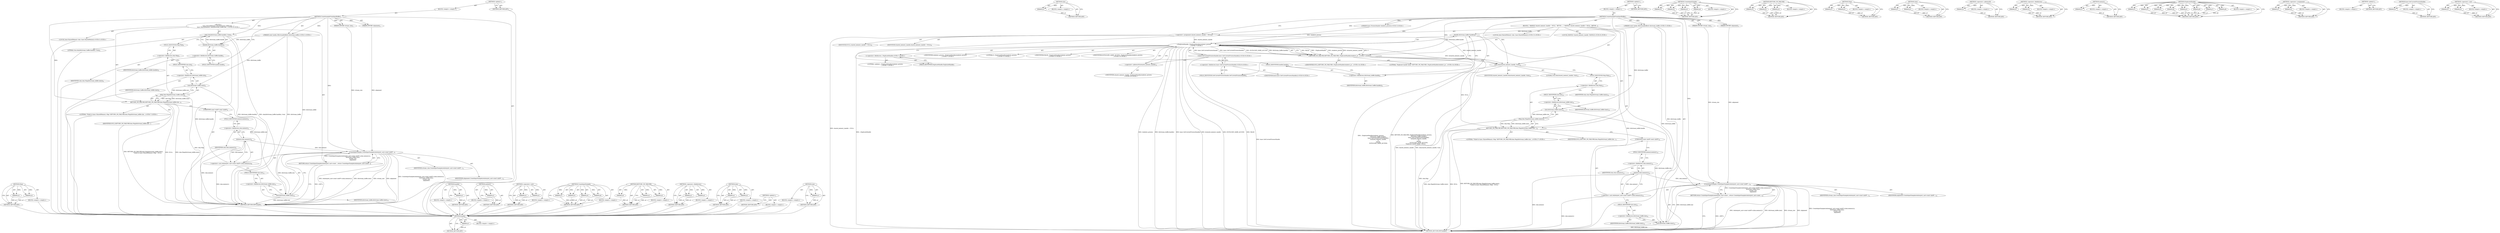 digraph "size" {
vulnerable_132 [label=<(METHOD,handle)>];
vulnerable_133 [label=<(PARAM,p1)>];
vulnerable_134 [label=<(BLOCK,&lt;empty&gt;,&lt;empty&gt;)>];
vulnerable_135 [label=<(METHOD_RETURN,ANY)>];
vulnerable_154 [label=<(METHOD,size)>];
vulnerable_155 [label=<(PARAM,p1)>];
vulnerable_156 [label=<(BLOCK,&lt;empty&gt;,&lt;empty&gt;)>];
vulnerable_157 [label=<(METHOD_RETURN,ANY)>];
vulnerable_6 [label=<(METHOD,&lt;global&gt;)<SUB>1</SUB>>];
vulnerable_7 [label=<(BLOCK,&lt;empty&gt;,&lt;empty&gt;)<SUB>1</SUB>>];
vulnerable_8 [label=<(METHOD,CreateSampleFromInputBuffer)<SUB>1</SUB>>];
vulnerable_9 [label="<(PARAM,const media::BitstreamBuffer&amp; bitstream_buffer)<SUB>2</SUB>>"];
vulnerable_10 [label="<(PARAM,base::ProcessHandle renderer_process)<SUB>3</SUB>>"];
vulnerable_11 [label=<(PARAM,DWORD stream_size)<SUB>4</SUB>>];
vulnerable_12 [label=<(PARAM,DWORD alignment)<SUB>5</SUB>>];
vulnerable_13 [label=<(BLOCK,{
  HANDLE shared_memory_handle = NULL;
  RETUR...,{
  HANDLE shared_memory_handle = NULL;
  RETUR...)<SUB>5</SUB>>];
vulnerable_14 [label="<(LOCAL,HANDLE shared_memory_handle: HANDLE)<SUB>6</SUB>>"];
vulnerable_15 [label=<(&lt;operator&gt;.assignment,shared_memory_handle = NULL)<SUB>6</SUB>>];
vulnerable_16 [label=<(IDENTIFIER,shared_memory_handle,shared_memory_handle = NULL)<SUB>6</SUB>>];
vulnerable_17 [label=<(IDENTIFIER,NULL,shared_memory_handle = NULL)<SUB>6</SUB>>];
vulnerable_18 [label="<(RETURN_ON_FAILURE,RETURN_ON_FAILURE(::DuplicateHandle(renderer_pr...)<SUB>7</SUB>>"];
vulnerable_19 [label="<(DuplicateHandle,::DuplicateHandle(renderer_process,
           ...)<SUB>7</SUB>>"];
vulnerable_20 [label="<(&lt;operator&gt;.fieldAccess,::DuplicateHandle)<SUB>7</SUB>>"];
vulnerable_21 [label="<(LITERAL,&lt;global&gt;,::DuplicateHandle(renderer_process,
           ...)<SUB>7</SUB>>"];
vulnerable_22 [label=<(FIELD_IDENTIFIER,DuplicateHandle,DuplicateHandle)<SUB>7</SUB>>];
vulnerable_23 [label="<(IDENTIFIER,renderer_process,::DuplicateHandle(renderer_process,
           ...)<SUB>7</SUB>>"];
vulnerable_24 [label=<(handle,bitstream_buffer.handle())<SUB>8</SUB>>];
vulnerable_25 [label=<(&lt;operator&gt;.fieldAccess,bitstream_buffer.handle)<SUB>8</SUB>>];
vulnerable_26 [label=<(IDENTIFIER,bitstream_buffer,bitstream_buffer.handle())<SUB>8</SUB>>];
vulnerable_27 [label=<(FIELD_IDENTIFIER,handle,handle)<SUB>8</SUB>>];
vulnerable_28 [label="<(base.GetCurrentProcessHandle,base::GetCurrentProcessHandle())<SUB>9</SUB>>"];
vulnerable_29 [label="<(&lt;operator&gt;.fieldAccess,base::GetCurrentProcessHandle)<SUB>9</SUB>>"];
vulnerable_30 [label="<(IDENTIFIER,base,base::GetCurrentProcessHandle())<SUB>9</SUB>>"];
vulnerable_31 [label=<(FIELD_IDENTIFIER,GetCurrentProcessHandle,GetCurrentProcessHandle)<SUB>9</SUB>>];
vulnerable_32 [label=<(&lt;operator&gt;.addressOf,&amp;shared_memory_handle)<SUB>10</SUB>>];
vulnerable_33 [label="<(IDENTIFIER,shared_memory_handle,::DuplicateHandle(renderer_process,
           ...)<SUB>10</SUB>>"];
vulnerable_34 [label="<(LITERAL,0,::DuplicateHandle(renderer_process,
           ...)<SUB>11</SUB>>"];
vulnerable_35 [label="<(IDENTIFIER,FALSE,::DuplicateHandle(renderer_process,
           ...)<SUB>12</SUB>>"];
vulnerable_36 [label="<(IDENTIFIER,DUPLICATE_SAME_ACCESS,::DuplicateHandle(renderer_process,
           ...)<SUB>13</SUB>>"];
vulnerable_37 [label="<(LITERAL,&quot;Duplicate handle failed&quot;,RETURN_ON_FAILURE(::DuplicateHandle(renderer_pr...)<SUB>14</SUB>>"];
vulnerable_38 [label="<(IDENTIFIER,NULL,RETURN_ON_FAILURE(::DuplicateHandle(renderer_pr...)<SUB>14</SUB>>"];
vulnerable_39 [label="<(LOCAL,base.SharedMemory shm: base.SharedMemory)<SUB>15</SUB>>"];
vulnerable_40 [label=<(shm,shm(shared_memory_handle, true))<SUB>15</SUB>>];
vulnerable_41 [label=<(IDENTIFIER,shared_memory_handle,shm(shared_memory_handle, true))<SUB>15</SUB>>];
vulnerable_42 [label=<(LITERAL,true,shm(shared_memory_handle, true))<SUB>15</SUB>>];
vulnerable_43 [label=<(RETURN_ON_FAILURE,RETURN_ON_FAILURE(shm.Map(bitstream_buffer.size...)<SUB>16</SUB>>];
vulnerable_44 [label=<(Map,shm.Map(bitstream_buffer.size()))<SUB>16</SUB>>];
vulnerable_45 [label=<(&lt;operator&gt;.fieldAccess,shm.Map)<SUB>16</SUB>>];
vulnerable_46 [label=<(IDENTIFIER,shm,shm.Map(bitstream_buffer.size()))<SUB>16</SUB>>];
vulnerable_47 [label=<(FIELD_IDENTIFIER,Map,Map)<SUB>16</SUB>>];
vulnerable_48 [label=<(size,bitstream_buffer.size())<SUB>16</SUB>>];
vulnerable_49 [label=<(&lt;operator&gt;.fieldAccess,bitstream_buffer.size)<SUB>16</SUB>>];
vulnerable_50 [label=<(IDENTIFIER,bitstream_buffer,bitstream_buffer.size())<SUB>16</SUB>>];
vulnerable_51 [label=<(FIELD_IDENTIFIER,size,size)<SUB>16</SUB>>];
vulnerable_52 [label="<(LITERAL,&quot;Failed in base::SharedMemory::Map&quot;,RETURN_ON_FAILURE(shm.Map(bitstream_buffer.size...)<SUB>17</SUB>>"];
vulnerable_53 [label=<(IDENTIFIER,NULL,RETURN_ON_FAILURE(shm.Map(bitstream_buffer.size...)<SUB>17</SUB>>];
vulnerable_54 [label=<(RETURN,return CreateInputSample(reinterpret_cast&lt;const...,return CreateInputSample(reinterpret_cast&lt;const...)<SUB>19</SUB>>];
vulnerable_55 [label=<(CreateInputSample,CreateInputSample(reinterpret_cast&lt;const uint8*...)<SUB>19</SUB>>];
vulnerable_56 [label=<(&lt;operator&gt;.cast,reinterpret_cast&lt;const uint8*&gt;(shm.memory()))<SUB>19</SUB>>];
vulnerable_57 [label=<(UNKNOWN,const uint8*,const uint8*)<SUB>19</SUB>>];
vulnerable_58 [label=<(memory,shm.memory())<SUB>19</SUB>>];
vulnerable_59 [label=<(&lt;operator&gt;.fieldAccess,shm.memory)<SUB>19</SUB>>];
vulnerable_60 [label=<(IDENTIFIER,shm,shm.memory())<SUB>19</SUB>>];
vulnerable_61 [label=<(FIELD_IDENTIFIER,memory,memory)<SUB>19</SUB>>];
vulnerable_62 [label=<(size,bitstream_buffer.size())<SUB>20</SUB>>];
vulnerable_63 [label=<(&lt;operator&gt;.fieldAccess,bitstream_buffer.size)<SUB>20</SUB>>];
vulnerable_64 [label=<(IDENTIFIER,bitstream_buffer,bitstream_buffer.size())<SUB>20</SUB>>];
vulnerable_65 [label=<(FIELD_IDENTIFIER,size,size)<SUB>20</SUB>>];
vulnerable_66 [label=<(IDENTIFIER,stream_size,CreateInputSample(reinterpret_cast&lt;const uint8*...)<SUB>21</SUB>>];
vulnerable_67 [label=<(IDENTIFIER,alignment,CreateInputSample(reinterpret_cast&lt;const uint8*...)<SUB>22</SUB>>];
vulnerable_68 [label=<(METHOD_RETURN,IMFSample)<SUB>1</SUB>>];
vulnerable_70 [label=<(METHOD_RETURN,ANY)<SUB>1</SUB>>];
vulnerable_158 [label=<(METHOD,CreateInputSample)>];
vulnerable_159 [label=<(PARAM,p1)>];
vulnerable_160 [label=<(PARAM,p2)>];
vulnerable_161 [label=<(PARAM,p3)>];
vulnerable_162 [label=<(PARAM,p4)>];
vulnerable_163 [label=<(BLOCK,&lt;empty&gt;,&lt;empty&gt;)>];
vulnerable_164 [label=<(METHOD_RETURN,ANY)>];
vulnerable_110 [label=<(METHOD,RETURN_ON_FAILURE)>];
vulnerable_111 [label=<(PARAM,p1)>];
vulnerable_112 [label=<(PARAM,p2)>];
vulnerable_113 [label=<(PARAM,p3)>];
vulnerable_114 [label=<(BLOCK,&lt;empty&gt;,&lt;empty&gt;)>];
vulnerable_115 [label=<(METHOD_RETURN,ANY)>];
vulnerable_149 [label=<(METHOD,Map)>];
vulnerable_150 [label=<(PARAM,p1)>];
vulnerable_151 [label=<(PARAM,p2)>];
vulnerable_152 [label=<(BLOCK,&lt;empty&gt;,&lt;empty&gt;)>];
vulnerable_153 [label=<(METHOD_RETURN,ANY)>];
vulnerable_144 [label=<(METHOD,shm)>];
vulnerable_145 [label=<(PARAM,p1)>];
vulnerable_146 [label=<(PARAM,p2)>];
vulnerable_147 [label=<(BLOCK,&lt;empty&gt;,&lt;empty&gt;)>];
vulnerable_148 [label=<(METHOD_RETURN,ANY)>];
vulnerable_140 [label=<(METHOD,&lt;operator&gt;.addressOf)>];
vulnerable_141 [label=<(PARAM,p1)>];
vulnerable_142 [label=<(BLOCK,&lt;empty&gt;,&lt;empty&gt;)>];
vulnerable_143 [label=<(METHOD_RETURN,ANY)>];
vulnerable_127 [label=<(METHOD,&lt;operator&gt;.fieldAccess)>];
vulnerable_128 [label=<(PARAM,p1)>];
vulnerable_129 [label=<(PARAM,p2)>];
vulnerable_130 [label=<(BLOCK,&lt;empty&gt;,&lt;empty&gt;)>];
vulnerable_131 [label=<(METHOD_RETURN,ANY)>];
vulnerable_170 [label=<(METHOD,memory)>];
vulnerable_171 [label=<(PARAM,p1)>];
vulnerable_172 [label=<(BLOCK,&lt;empty&gt;,&lt;empty&gt;)>];
vulnerable_173 [label=<(METHOD_RETURN,ANY)>];
vulnerable_116 [label=<(METHOD,DuplicateHandle)>];
vulnerable_117 [label=<(PARAM,p1)>];
vulnerable_118 [label=<(PARAM,p2)>];
vulnerable_119 [label=<(PARAM,p3)>];
vulnerable_120 [label=<(PARAM,p4)>];
vulnerable_121 [label=<(PARAM,p5)>];
vulnerable_122 [label=<(PARAM,p6)>];
vulnerable_123 [label=<(PARAM,p7)>];
vulnerable_124 [label=<(PARAM,p8)>];
vulnerable_125 [label=<(BLOCK,&lt;empty&gt;,&lt;empty&gt;)>];
vulnerable_126 [label=<(METHOD_RETURN,ANY)>];
vulnerable_105 [label=<(METHOD,&lt;operator&gt;.assignment)>];
vulnerable_106 [label=<(PARAM,p1)>];
vulnerable_107 [label=<(PARAM,p2)>];
vulnerable_108 [label=<(BLOCK,&lt;empty&gt;,&lt;empty&gt;)>];
vulnerable_109 [label=<(METHOD_RETURN,ANY)>];
vulnerable_99 [label=<(METHOD,&lt;global&gt;)<SUB>1</SUB>>];
vulnerable_100 [label=<(BLOCK,&lt;empty&gt;,&lt;empty&gt;)>];
vulnerable_101 [label=<(METHOD_RETURN,ANY)>];
vulnerable_136 [label=<(METHOD,base.GetCurrentProcessHandle)>];
vulnerable_137 [label=<(PARAM,p1)>];
vulnerable_138 [label=<(BLOCK,&lt;empty&gt;,&lt;empty&gt;)>];
vulnerable_139 [label=<(METHOD_RETURN,ANY)>];
vulnerable_165 [label=<(METHOD,&lt;operator&gt;.cast)>];
vulnerable_166 [label=<(PARAM,p1)>];
vulnerable_167 [label=<(PARAM,p2)>];
vulnerable_168 [label=<(BLOCK,&lt;empty&gt;,&lt;empty&gt;)>];
vulnerable_169 [label=<(METHOD_RETURN,ANY)>];
fixed_92 [label=<(METHOD,Map)>];
fixed_93 [label=<(PARAM,p1)>];
fixed_94 [label=<(PARAM,p2)>];
fixed_95 [label=<(BLOCK,&lt;empty&gt;,&lt;empty&gt;)>];
fixed_96 [label=<(METHOD_RETURN,ANY)>];
fixed_6 [label=<(METHOD,&lt;global&gt;)<SUB>1</SUB>>];
fixed_7 [label=<(BLOCK,&lt;empty&gt;,&lt;empty&gt;)<SUB>1</SUB>>];
fixed_8 [label=<(METHOD,CreateSampleFromInputBuffer)<SUB>1</SUB>>];
fixed_9 [label="<(PARAM,const media::BitstreamBuffer&amp; bitstream_buffer)<SUB>2</SUB>>"];
fixed_10 [label=<(PARAM,DWORD stream_size)<SUB>3</SUB>>];
fixed_11 [label=<(PARAM,DWORD alignment)<SUB>4</SUB>>];
fixed_12 [label="<(BLOCK,{
  base::SharedMemory shm(bitstream_buffer.han...,{
  base::SharedMemory shm(bitstream_buffer.han...)<SUB>4</SUB>>"];
fixed_13 [label="<(LOCAL,base.SharedMemory shm: base.SharedMemory)<SUB>5</SUB>>"];
fixed_14 [label=<(shm,shm(bitstream_buffer.handle(), true))<SUB>5</SUB>>];
fixed_15 [label=<(handle,bitstream_buffer.handle())<SUB>5</SUB>>];
fixed_16 [label=<(&lt;operator&gt;.fieldAccess,bitstream_buffer.handle)<SUB>5</SUB>>];
fixed_17 [label=<(IDENTIFIER,bitstream_buffer,bitstream_buffer.handle())<SUB>5</SUB>>];
fixed_18 [label=<(FIELD_IDENTIFIER,handle,handle)<SUB>5</SUB>>];
fixed_19 [label=<(LITERAL,true,shm(bitstream_buffer.handle(), true))<SUB>5</SUB>>];
fixed_20 [label=<(RETURN_ON_FAILURE,RETURN_ON_FAILURE(shm.Map(bitstream_buffer.size...)<SUB>6</SUB>>];
fixed_21 [label=<(Map,shm.Map(bitstream_buffer.size()))<SUB>6</SUB>>];
fixed_22 [label=<(&lt;operator&gt;.fieldAccess,shm.Map)<SUB>6</SUB>>];
fixed_23 [label=<(IDENTIFIER,shm,shm.Map(bitstream_buffer.size()))<SUB>6</SUB>>];
fixed_24 [label=<(FIELD_IDENTIFIER,Map,Map)<SUB>6</SUB>>];
fixed_25 [label=<(size,bitstream_buffer.size())<SUB>6</SUB>>];
fixed_26 [label=<(&lt;operator&gt;.fieldAccess,bitstream_buffer.size)<SUB>6</SUB>>];
fixed_27 [label=<(IDENTIFIER,bitstream_buffer,bitstream_buffer.size())<SUB>6</SUB>>];
fixed_28 [label=<(FIELD_IDENTIFIER,size,size)<SUB>6</SUB>>];
fixed_29 [label="<(LITERAL,&quot;Failed in base::SharedMemory::Map&quot;,RETURN_ON_FAILURE(shm.Map(bitstream_buffer.size...)<SUB>7</SUB>>"];
fixed_30 [label=<(IDENTIFIER,NULL,RETURN_ON_FAILURE(shm.Map(bitstream_buffer.size...)<SUB>7</SUB>>];
fixed_31 [label=<(RETURN,return CreateInputSample(reinterpret_cast&lt;const...,return CreateInputSample(reinterpret_cast&lt;const...)<SUB>9</SUB>>];
fixed_32 [label=<(CreateInputSample,CreateInputSample(reinterpret_cast&lt;const uint8*...)<SUB>9</SUB>>];
fixed_33 [label=<(&lt;operator&gt;.cast,reinterpret_cast&lt;const uint8*&gt;(shm.memory()))<SUB>9</SUB>>];
fixed_34 [label=<(UNKNOWN,const uint8*,const uint8*)<SUB>9</SUB>>];
fixed_35 [label=<(memory,shm.memory())<SUB>9</SUB>>];
fixed_36 [label=<(&lt;operator&gt;.fieldAccess,shm.memory)<SUB>9</SUB>>];
fixed_37 [label=<(IDENTIFIER,shm,shm.memory())<SUB>9</SUB>>];
fixed_38 [label=<(FIELD_IDENTIFIER,memory,memory)<SUB>9</SUB>>];
fixed_39 [label=<(size,bitstream_buffer.size())<SUB>10</SUB>>];
fixed_40 [label=<(&lt;operator&gt;.fieldAccess,bitstream_buffer.size)<SUB>10</SUB>>];
fixed_41 [label=<(IDENTIFIER,bitstream_buffer,bitstream_buffer.size())<SUB>10</SUB>>];
fixed_42 [label=<(FIELD_IDENTIFIER,size,size)<SUB>10</SUB>>];
fixed_43 [label=<(IDENTIFIER,stream_size,CreateInputSample(reinterpret_cast&lt;const uint8*...)<SUB>11</SUB>>];
fixed_44 [label=<(IDENTIFIER,alignment,CreateInputSample(reinterpret_cast&lt;const uint8*...)<SUB>12</SUB>>];
fixed_45 [label=<(METHOD_RETURN,IMFSample)<SUB>1</SUB>>];
fixed_47 [label=<(METHOD_RETURN,ANY)<SUB>1</SUB>>];
fixed_77 [label=<(METHOD,handle)>];
fixed_78 [label=<(PARAM,p1)>];
fixed_79 [label=<(BLOCK,&lt;empty&gt;,&lt;empty&gt;)>];
fixed_80 [label=<(METHOD_RETURN,ANY)>];
fixed_113 [label=<(METHOD,memory)>];
fixed_114 [label=<(PARAM,p1)>];
fixed_115 [label=<(BLOCK,&lt;empty&gt;,&lt;empty&gt;)>];
fixed_116 [label=<(METHOD_RETURN,ANY)>];
fixed_108 [label=<(METHOD,&lt;operator&gt;.cast)>];
fixed_109 [label=<(PARAM,p1)>];
fixed_110 [label=<(PARAM,p2)>];
fixed_111 [label=<(BLOCK,&lt;empty&gt;,&lt;empty&gt;)>];
fixed_112 [label=<(METHOD_RETURN,ANY)>];
fixed_101 [label=<(METHOD,CreateInputSample)>];
fixed_102 [label=<(PARAM,p1)>];
fixed_103 [label=<(PARAM,p2)>];
fixed_104 [label=<(PARAM,p3)>];
fixed_105 [label=<(PARAM,p4)>];
fixed_106 [label=<(BLOCK,&lt;empty&gt;,&lt;empty&gt;)>];
fixed_107 [label=<(METHOD_RETURN,ANY)>];
fixed_86 [label=<(METHOD,RETURN_ON_FAILURE)>];
fixed_87 [label=<(PARAM,p1)>];
fixed_88 [label=<(PARAM,p2)>];
fixed_89 [label=<(PARAM,p3)>];
fixed_90 [label=<(BLOCK,&lt;empty&gt;,&lt;empty&gt;)>];
fixed_91 [label=<(METHOD_RETURN,ANY)>];
fixed_81 [label=<(METHOD,&lt;operator&gt;.fieldAccess)>];
fixed_82 [label=<(PARAM,p1)>];
fixed_83 [label=<(PARAM,p2)>];
fixed_84 [label=<(BLOCK,&lt;empty&gt;,&lt;empty&gt;)>];
fixed_85 [label=<(METHOD_RETURN,ANY)>];
fixed_72 [label=<(METHOD,shm)>];
fixed_73 [label=<(PARAM,p1)>];
fixed_74 [label=<(PARAM,p2)>];
fixed_75 [label=<(BLOCK,&lt;empty&gt;,&lt;empty&gt;)>];
fixed_76 [label=<(METHOD_RETURN,ANY)>];
fixed_66 [label=<(METHOD,&lt;global&gt;)<SUB>1</SUB>>];
fixed_67 [label=<(BLOCK,&lt;empty&gt;,&lt;empty&gt;)>];
fixed_68 [label=<(METHOD_RETURN,ANY)>];
fixed_97 [label=<(METHOD,size)>];
fixed_98 [label=<(PARAM,p1)>];
fixed_99 [label=<(BLOCK,&lt;empty&gt;,&lt;empty&gt;)>];
fixed_100 [label=<(METHOD_RETURN,ANY)>];
vulnerable_132 -> vulnerable_133  [key=0, label="AST: "];
vulnerable_132 -> vulnerable_133  [key=1, label="DDG: "];
vulnerable_132 -> vulnerable_134  [key=0, label="AST: "];
vulnerable_132 -> vulnerable_135  [key=0, label="AST: "];
vulnerable_132 -> vulnerable_135  [key=1, label="CFG: "];
vulnerable_133 -> vulnerable_135  [key=0, label="DDG: p1"];
vulnerable_154 -> vulnerable_155  [key=0, label="AST: "];
vulnerable_154 -> vulnerable_155  [key=1, label="DDG: "];
vulnerable_154 -> vulnerable_156  [key=0, label="AST: "];
vulnerable_154 -> vulnerable_157  [key=0, label="AST: "];
vulnerable_154 -> vulnerable_157  [key=1, label="CFG: "];
vulnerable_155 -> vulnerable_157  [key=0, label="DDG: p1"];
vulnerable_6 -> vulnerable_7  [key=0, label="AST: "];
vulnerable_6 -> vulnerable_70  [key=0, label="AST: "];
vulnerable_6 -> vulnerable_70  [key=1, label="CFG: "];
vulnerable_7 -> vulnerable_8  [key=0, label="AST: "];
vulnerable_8 -> vulnerable_9  [key=0, label="AST: "];
vulnerable_8 -> vulnerable_9  [key=1, label="DDG: "];
vulnerable_8 -> vulnerable_10  [key=0, label="AST: "];
vulnerable_8 -> vulnerable_10  [key=1, label="DDG: "];
vulnerable_8 -> vulnerable_11  [key=0, label="AST: "];
vulnerable_8 -> vulnerable_11  [key=1, label="DDG: "];
vulnerable_8 -> vulnerable_12  [key=0, label="AST: "];
vulnerable_8 -> vulnerable_12  [key=1, label="DDG: "];
vulnerable_8 -> vulnerable_13  [key=0, label="AST: "];
vulnerable_8 -> vulnerable_68  [key=0, label="AST: "];
vulnerable_8 -> vulnerable_15  [key=0, label="CFG: "];
vulnerable_8 -> vulnerable_15  [key=1, label="DDG: "];
vulnerable_8 -> vulnerable_18  [key=0, label="DDG: "];
vulnerable_8 -> vulnerable_40  [key=0, label="DDG: "];
vulnerable_8 -> vulnerable_43  [key=0, label="DDG: "];
vulnerable_8 -> vulnerable_19  [key=0, label="DDG: "];
vulnerable_8 -> vulnerable_55  [key=0, label="DDG: "];
vulnerable_9 -> vulnerable_68  [key=0, label="DDG: bitstream_buffer"];
vulnerable_9 -> vulnerable_24  [key=0, label="DDG: bitstream_buffer"];
vulnerable_9 -> vulnerable_48  [key=0, label="DDG: bitstream_buffer"];
vulnerable_9 -> vulnerable_62  [key=0, label="DDG: bitstream_buffer"];
vulnerable_10 -> vulnerable_19  [key=0, label="DDG: renderer_process"];
vulnerable_11 -> vulnerable_55  [key=0, label="DDG: stream_size"];
vulnerable_12 -> vulnerable_55  [key=0, label="DDG: alignment"];
vulnerable_13 -> vulnerable_14  [key=0, label="AST: "];
vulnerable_13 -> vulnerable_15  [key=0, label="AST: "];
vulnerable_13 -> vulnerable_18  [key=0, label="AST: "];
vulnerable_13 -> vulnerable_39  [key=0, label="AST: "];
vulnerable_13 -> vulnerable_40  [key=0, label="AST: "];
vulnerable_13 -> vulnerable_43  [key=0, label="AST: "];
vulnerable_13 -> vulnerable_54  [key=0, label="AST: "];
vulnerable_15 -> vulnerable_16  [key=0, label="AST: "];
vulnerable_15 -> vulnerable_17  [key=0, label="AST: "];
vulnerable_15 -> vulnerable_22  [key=0, label="CFG: "];
vulnerable_15 -> vulnerable_68  [key=0, label="DDG: shared_memory_handle = NULL"];
vulnerable_15 -> vulnerable_40  [key=0, label="DDG: shared_memory_handle"];
vulnerable_15 -> vulnerable_19  [key=0, label="DDG: shared_memory_handle"];
vulnerable_18 -> vulnerable_19  [key=0, label="AST: "];
vulnerable_18 -> vulnerable_37  [key=0, label="AST: "];
vulnerable_18 -> vulnerable_38  [key=0, label="AST: "];
vulnerable_18 -> vulnerable_40  [key=0, label="CFG: "];
vulnerable_18 -> vulnerable_68  [key=0, label="DDG: ::DuplicateHandle(renderer_process,
                                      bitstream_buffer.handle(),
                                      base::GetCurrentProcessHandle(),
                                      &amp;shared_memory_handle,
                                      0,
                                      FALSE,
                                      DUPLICATE_SAME_ACCESS)"];
vulnerable_18 -> vulnerable_68  [key=1, label="DDG: RETURN_ON_FAILURE(::DuplicateHandle(renderer_process,
                                      bitstream_buffer.handle(),
                                      base::GetCurrentProcessHandle(),
                                      &amp;shared_memory_handle,
                                      0,
                                      FALSE,
                                      DUPLICATE_SAME_ACCESS),
                     &quot;Duplicate handle failed&quot;, NULL)"];
vulnerable_18 -> vulnerable_43  [key=0, label="DDG: NULL"];
vulnerable_19 -> vulnerable_20  [key=0, label="AST: "];
vulnerable_19 -> vulnerable_23  [key=0, label="AST: "];
vulnerable_19 -> vulnerable_24  [key=0, label="AST: "];
vulnerable_19 -> vulnerable_28  [key=0, label="AST: "];
vulnerable_19 -> vulnerable_32  [key=0, label="AST: "];
vulnerable_19 -> vulnerable_34  [key=0, label="AST: "];
vulnerable_19 -> vulnerable_35  [key=0, label="AST: "];
vulnerable_19 -> vulnerable_36  [key=0, label="AST: "];
vulnerable_19 -> vulnerable_18  [key=0, label="CFG: "];
vulnerable_19 -> vulnerable_18  [key=1, label="DDG: FALSE"];
vulnerable_19 -> vulnerable_18  [key=2, label="DDG: ::DuplicateHandle"];
vulnerable_19 -> vulnerable_18  [key=3, label="DDG: renderer_process"];
vulnerable_19 -> vulnerable_18  [key=4, label="DDG: &amp;shared_memory_handle"];
vulnerable_19 -> vulnerable_18  [key=5, label="DDG: 0"];
vulnerable_19 -> vulnerable_18  [key=6, label="DDG: base::GetCurrentProcessHandle()"];
vulnerable_19 -> vulnerable_18  [key=7, label="DDG: DUPLICATE_SAME_ACCESS"];
vulnerable_19 -> vulnerable_18  [key=8, label="DDG: bitstream_buffer.handle()"];
vulnerable_19 -> vulnerable_68  [key=0, label="DDG: ::DuplicateHandle"];
vulnerable_19 -> vulnerable_68  [key=1, label="DDG: renderer_process"];
vulnerable_19 -> vulnerable_68  [key=2, label="DDG: bitstream_buffer.handle()"];
vulnerable_19 -> vulnerable_68  [key=3, label="DDG: base::GetCurrentProcessHandle()"];
vulnerable_19 -> vulnerable_68  [key=4, label="DDG: &amp;shared_memory_handle"];
vulnerable_19 -> vulnerable_68  [key=5, label="DDG: DUPLICATE_SAME_ACCESS"];
vulnerable_19 -> vulnerable_68  [key=6, label="DDG: FALSE"];
vulnerable_19 -> vulnerable_40  [key=0, label="DDG: &amp;shared_memory_handle"];
vulnerable_20 -> vulnerable_21  [key=0, label="AST: "];
vulnerable_20 -> vulnerable_22  [key=0, label="AST: "];
vulnerable_20 -> vulnerable_27  [key=0, label="CFG: "];
vulnerable_22 -> vulnerable_20  [key=0, label="CFG: "];
vulnerable_24 -> vulnerable_25  [key=0, label="AST: "];
vulnerable_24 -> vulnerable_31  [key=0, label="CFG: "];
vulnerable_24 -> vulnerable_68  [key=0, label="DDG: bitstream_buffer.handle"];
vulnerable_24 -> vulnerable_19  [key=0, label="DDG: bitstream_buffer.handle"];
vulnerable_25 -> vulnerable_26  [key=0, label="AST: "];
vulnerable_25 -> vulnerable_27  [key=0, label="AST: "];
vulnerable_25 -> vulnerable_24  [key=0, label="CFG: "];
vulnerable_27 -> vulnerable_25  [key=0, label="CFG: "];
vulnerable_28 -> vulnerable_29  [key=0, label="AST: "];
vulnerable_28 -> vulnerable_32  [key=0, label="CFG: "];
vulnerable_28 -> vulnerable_68  [key=0, label="DDG: base::GetCurrentProcessHandle"];
vulnerable_28 -> vulnerable_19  [key=0, label="DDG: base::GetCurrentProcessHandle"];
vulnerable_29 -> vulnerable_30  [key=0, label="AST: "];
vulnerable_29 -> vulnerable_31  [key=0, label="AST: "];
vulnerable_29 -> vulnerable_28  [key=0, label="CFG: "];
vulnerable_31 -> vulnerable_29  [key=0, label="CFG: "];
vulnerable_32 -> vulnerable_33  [key=0, label="AST: "];
vulnerable_32 -> vulnerable_19  [key=0, label="CFG: "];
vulnerable_40 -> vulnerable_41  [key=0, label="AST: "];
vulnerable_40 -> vulnerable_42  [key=0, label="AST: "];
vulnerable_40 -> vulnerable_47  [key=0, label="CFG: "];
vulnerable_40 -> vulnerable_68  [key=0, label="DDG: shared_memory_handle"];
vulnerable_40 -> vulnerable_68  [key=1, label="DDG: shm(shared_memory_handle, true)"];
vulnerable_43 -> vulnerable_44  [key=0, label="AST: "];
vulnerable_43 -> vulnerable_52  [key=0, label="AST: "];
vulnerable_43 -> vulnerable_53  [key=0, label="AST: "];
vulnerable_43 -> vulnerable_57  [key=0, label="CFG: "];
vulnerable_43 -> vulnerable_68  [key=0, label="DDG: shm.Map(bitstream_buffer.size())"];
vulnerable_43 -> vulnerable_68  [key=1, label="DDG: NULL"];
vulnerable_43 -> vulnerable_68  [key=2, label="DDG: RETURN_ON_FAILURE(shm.Map(bitstream_buffer.size()),
                     &quot;Failed in base::SharedMemory::Map&quot;, NULL)"];
vulnerable_44 -> vulnerable_45  [key=0, label="AST: "];
vulnerable_44 -> vulnerable_48  [key=0, label="AST: "];
vulnerable_44 -> vulnerable_43  [key=0, label="CFG: "];
vulnerable_44 -> vulnerable_43  [key=1, label="DDG: shm.Map"];
vulnerable_44 -> vulnerable_43  [key=2, label="DDG: bitstream_buffer.size()"];
vulnerable_44 -> vulnerable_68  [key=0, label="DDG: shm.Map"];
vulnerable_45 -> vulnerable_46  [key=0, label="AST: "];
vulnerable_45 -> vulnerable_47  [key=0, label="AST: "];
vulnerable_45 -> vulnerable_51  [key=0, label="CFG: "];
vulnerable_47 -> vulnerable_45  [key=0, label="CFG: "];
vulnerable_48 -> vulnerable_49  [key=0, label="AST: "];
vulnerable_48 -> vulnerable_44  [key=0, label="CFG: "];
vulnerable_48 -> vulnerable_44  [key=1, label="DDG: bitstream_buffer.size"];
vulnerable_48 -> vulnerable_62  [key=0, label="DDG: bitstream_buffer.size"];
vulnerable_49 -> vulnerable_50  [key=0, label="AST: "];
vulnerable_49 -> vulnerable_51  [key=0, label="AST: "];
vulnerable_49 -> vulnerable_48  [key=0, label="CFG: "];
vulnerable_51 -> vulnerable_49  [key=0, label="CFG: "];
vulnerable_54 -> vulnerable_55  [key=0, label="AST: "];
vulnerable_54 -> vulnerable_68  [key=0, label="CFG: "];
vulnerable_54 -> vulnerable_68  [key=1, label="DDG: &lt;RET&gt;"];
vulnerable_55 -> vulnerable_56  [key=0, label="AST: "];
vulnerable_55 -> vulnerable_62  [key=0, label="AST: "];
vulnerable_55 -> vulnerable_66  [key=0, label="AST: "];
vulnerable_55 -> vulnerable_67  [key=0, label="AST: "];
vulnerable_55 -> vulnerable_54  [key=0, label="CFG: "];
vulnerable_55 -> vulnerable_54  [key=1, label="DDG: CreateInputSample(reinterpret_cast&lt;const uint8*&gt;(shm.memory()),
                           bitstream_buffer.size(),
                           stream_size,
                           alignment)"];
vulnerable_55 -> vulnerable_68  [key=0, label="DDG: reinterpret_cast&lt;const uint8*&gt;(shm.memory())"];
vulnerable_55 -> vulnerable_68  [key=1, label="DDG: bitstream_buffer.size()"];
vulnerable_55 -> vulnerable_68  [key=2, label="DDG: stream_size"];
vulnerable_55 -> vulnerable_68  [key=3, label="DDG: alignment"];
vulnerable_55 -> vulnerable_68  [key=4, label="DDG: CreateInputSample(reinterpret_cast&lt;const uint8*&gt;(shm.memory()),
                           bitstream_buffer.size(),
                           stream_size,
                           alignment)"];
vulnerable_56 -> vulnerable_57  [key=0, label="AST: "];
vulnerable_56 -> vulnerable_58  [key=0, label="AST: "];
vulnerable_56 -> vulnerable_65  [key=0, label="CFG: "];
vulnerable_56 -> vulnerable_68  [key=0, label="DDG: shm.memory()"];
vulnerable_57 -> vulnerable_61  [key=0, label="CFG: "];
vulnerable_58 -> vulnerable_59  [key=0, label="AST: "];
vulnerable_58 -> vulnerable_56  [key=0, label="CFG: "];
vulnerable_58 -> vulnerable_56  [key=1, label="DDG: shm.memory"];
vulnerable_58 -> vulnerable_68  [key=0, label="DDG: shm.memory"];
vulnerable_58 -> vulnerable_55  [key=0, label="DDG: shm.memory"];
vulnerable_59 -> vulnerable_60  [key=0, label="AST: "];
vulnerable_59 -> vulnerable_61  [key=0, label="AST: "];
vulnerable_59 -> vulnerable_58  [key=0, label="CFG: "];
vulnerable_61 -> vulnerable_59  [key=0, label="CFG: "];
vulnerable_62 -> vulnerable_63  [key=0, label="AST: "];
vulnerable_62 -> vulnerable_55  [key=0, label="CFG: "];
vulnerable_62 -> vulnerable_55  [key=1, label="DDG: bitstream_buffer.size"];
vulnerable_62 -> vulnerable_68  [key=0, label="DDG: bitstream_buffer.size"];
vulnerable_63 -> vulnerable_64  [key=0, label="AST: "];
vulnerable_63 -> vulnerable_65  [key=0, label="AST: "];
vulnerable_63 -> vulnerable_62  [key=0, label="CFG: "];
vulnerable_65 -> vulnerable_63  [key=0, label="CFG: "];
vulnerable_158 -> vulnerable_159  [key=0, label="AST: "];
vulnerable_158 -> vulnerable_159  [key=1, label="DDG: "];
vulnerable_158 -> vulnerable_163  [key=0, label="AST: "];
vulnerable_158 -> vulnerable_160  [key=0, label="AST: "];
vulnerable_158 -> vulnerable_160  [key=1, label="DDG: "];
vulnerable_158 -> vulnerable_164  [key=0, label="AST: "];
vulnerable_158 -> vulnerable_164  [key=1, label="CFG: "];
vulnerable_158 -> vulnerable_161  [key=0, label="AST: "];
vulnerable_158 -> vulnerable_161  [key=1, label="DDG: "];
vulnerable_158 -> vulnerable_162  [key=0, label="AST: "];
vulnerable_158 -> vulnerable_162  [key=1, label="DDG: "];
vulnerable_159 -> vulnerable_164  [key=0, label="DDG: p1"];
vulnerable_160 -> vulnerable_164  [key=0, label="DDG: p2"];
vulnerable_161 -> vulnerable_164  [key=0, label="DDG: p3"];
vulnerable_162 -> vulnerable_164  [key=0, label="DDG: p4"];
vulnerable_110 -> vulnerable_111  [key=0, label="AST: "];
vulnerable_110 -> vulnerable_111  [key=1, label="DDG: "];
vulnerable_110 -> vulnerable_114  [key=0, label="AST: "];
vulnerable_110 -> vulnerable_112  [key=0, label="AST: "];
vulnerable_110 -> vulnerable_112  [key=1, label="DDG: "];
vulnerable_110 -> vulnerable_115  [key=0, label="AST: "];
vulnerable_110 -> vulnerable_115  [key=1, label="CFG: "];
vulnerable_110 -> vulnerable_113  [key=0, label="AST: "];
vulnerable_110 -> vulnerable_113  [key=1, label="DDG: "];
vulnerable_111 -> vulnerable_115  [key=0, label="DDG: p1"];
vulnerable_112 -> vulnerable_115  [key=0, label="DDG: p2"];
vulnerable_113 -> vulnerable_115  [key=0, label="DDG: p3"];
vulnerable_149 -> vulnerable_150  [key=0, label="AST: "];
vulnerable_149 -> vulnerable_150  [key=1, label="DDG: "];
vulnerable_149 -> vulnerable_152  [key=0, label="AST: "];
vulnerable_149 -> vulnerable_151  [key=0, label="AST: "];
vulnerable_149 -> vulnerable_151  [key=1, label="DDG: "];
vulnerable_149 -> vulnerable_153  [key=0, label="AST: "];
vulnerable_149 -> vulnerable_153  [key=1, label="CFG: "];
vulnerable_150 -> vulnerable_153  [key=0, label="DDG: p1"];
vulnerable_151 -> vulnerable_153  [key=0, label="DDG: p2"];
vulnerable_144 -> vulnerable_145  [key=0, label="AST: "];
vulnerable_144 -> vulnerable_145  [key=1, label="DDG: "];
vulnerable_144 -> vulnerable_147  [key=0, label="AST: "];
vulnerable_144 -> vulnerable_146  [key=0, label="AST: "];
vulnerable_144 -> vulnerable_146  [key=1, label="DDG: "];
vulnerable_144 -> vulnerable_148  [key=0, label="AST: "];
vulnerable_144 -> vulnerable_148  [key=1, label="CFG: "];
vulnerable_145 -> vulnerable_148  [key=0, label="DDG: p1"];
vulnerable_146 -> vulnerable_148  [key=0, label="DDG: p2"];
vulnerable_140 -> vulnerable_141  [key=0, label="AST: "];
vulnerable_140 -> vulnerable_141  [key=1, label="DDG: "];
vulnerable_140 -> vulnerable_142  [key=0, label="AST: "];
vulnerable_140 -> vulnerable_143  [key=0, label="AST: "];
vulnerable_140 -> vulnerable_143  [key=1, label="CFG: "];
vulnerable_141 -> vulnerable_143  [key=0, label="DDG: p1"];
vulnerable_127 -> vulnerable_128  [key=0, label="AST: "];
vulnerable_127 -> vulnerable_128  [key=1, label="DDG: "];
vulnerable_127 -> vulnerable_130  [key=0, label="AST: "];
vulnerable_127 -> vulnerable_129  [key=0, label="AST: "];
vulnerable_127 -> vulnerable_129  [key=1, label="DDG: "];
vulnerable_127 -> vulnerable_131  [key=0, label="AST: "];
vulnerable_127 -> vulnerable_131  [key=1, label="CFG: "];
vulnerable_128 -> vulnerable_131  [key=0, label="DDG: p1"];
vulnerable_129 -> vulnerable_131  [key=0, label="DDG: p2"];
vulnerable_170 -> vulnerable_171  [key=0, label="AST: "];
vulnerable_170 -> vulnerable_171  [key=1, label="DDG: "];
vulnerable_170 -> vulnerable_172  [key=0, label="AST: "];
vulnerable_170 -> vulnerable_173  [key=0, label="AST: "];
vulnerable_170 -> vulnerable_173  [key=1, label="CFG: "];
vulnerable_171 -> vulnerable_173  [key=0, label="DDG: p1"];
vulnerable_116 -> vulnerable_117  [key=0, label="AST: "];
vulnerable_116 -> vulnerable_117  [key=1, label="DDG: "];
vulnerable_116 -> vulnerable_125  [key=0, label="AST: "];
vulnerable_116 -> vulnerable_118  [key=0, label="AST: "];
vulnerable_116 -> vulnerable_118  [key=1, label="DDG: "];
vulnerable_116 -> vulnerable_126  [key=0, label="AST: "];
vulnerable_116 -> vulnerable_126  [key=1, label="CFG: "];
vulnerable_116 -> vulnerable_119  [key=0, label="AST: "];
vulnerable_116 -> vulnerable_119  [key=1, label="DDG: "];
vulnerable_116 -> vulnerable_120  [key=0, label="AST: "];
vulnerable_116 -> vulnerable_120  [key=1, label="DDG: "];
vulnerable_116 -> vulnerable_121  [key=0, label="AST: "];
vulnerable_116 -> vulnerable_121  [key=1, label="DDG: "];
vulnerable_116 -> vulnerable_122  [key=0, label="AST: "];
vulnerable_116 -> vulnerable_122  [key=1, label="DDG: "];
vulnerable_116 -> vulnerable_123  [key=0, label="AST: "];
vulnerable_116 -> vulnerable_123  [key=1, label="DDG: "];
vulnerable_116 -> vulnerable_124  [key=0, label="AST: "];
vulnerable_116 -> vulnerable_124  [key=1, label="DDG: "];
vulnerable_117 -> vulnerable_126  [key=0, label="DDG: p1"];
vulnerable_118 -> vulnerable_126  [key=0, label="DDG: p2"];
vulnerable_119 -> vulnerable_126  [key=0, label="DDG: p3"];
vulnerable_120 -> vulnerable_126  [key=0, label="DDG: p4"];
vulnerable_121 -> vulnerable_126  [key=0, label="DDG: p5"];
vulnerable_122 -> vulnerable_126  [key=0, label="DDG: p6"];
vulnerable_123 -> vulnerable_126  [key=0, label="DDG: p7"];
vulnerable_124 -> vulnerable_126  [key=0, label="DDG: p8"];
vulnerable_105 -> vulnerable_106  [key=0, label="AST: "];
vulnerable_105 -> vulnerable_106  [key=1, label="DDG: "];
vulnerable_105 -> vulnerable_108  [key=0, label="AST: "];
vulnerable_105 -> vulnerable_107  [key=0, label="AST: "];
vulnerable_105 -> vulnerable_107  [key=1, label="DDG: "];
vulnerable_105 -> vulnerable_109  [key=0, label="AST: "];
vulnerable_105 -> vulnerable_109  [key=1, label="CFG: "];
vulnerable_106 -> vulnerable_109  [key=0, label="DDG: p1"];
vulnerable_107 -> vulnerable_109  [key=0, label="DDG: p2"];
vulnerable_99 -> vulnerable_100  [key=0, label="AST: "];
vulnerable_99 -> vulnerable_101  [key=0, label="AST: "];
vulnerable_99 -> vulnerable_101  [key=1, label="CFG: "];
vulnerable_136 -> vulnerable_137  [key=0, label="AST: "];
vulnerable_136 -> vulnerable_137  [key=1, label="DDG: "];
vulnerable_136 -> vulnerable_138  [key=0, label="AST: "];
vulnerable_136 -> vulnerable_139  [key=0, label="AST: "];
vulnerable_136 -> vulnerable_139  [key=1, label="CFG: "];
vulnerable_137 -> vulnerable_139  [key=0, label="DDG: p1"];
vulnerable_165 -> vulnerable_166  [key=0, label="AST: "];
vulnerable_165 -> vulnerable_166  [key=1, label="DDG: "];
vulnerable_165 -> vulnerable_168  [key=0, label="AST: "];
vulnerable_165 -> vulnerable_167  [key=0, label="AST: "];
vulnerable_165 -> vulnerable_167  [key=1, label="DDG: "];
vulnerable_165 -> vulnerable_169  [key=0, label="AST: "];
vulnerable_165 -> vulnerable_169  [key=1, label="CFG: "];
vulnerable_166 -> vulnerable_169  [key=0, label="DDG: p1"];
vulnerable_167 -> vulnerable_169  [key=0, label="DDG: p2"];
fixed_92 -> fixed_93  [key=0, label="AST: "];
fixed_92 -> fixed_93  [key=1, label="DDG: "];
fixed_92 -> fixed_95  [key=0, label="AST: "];
fixed_92 -> fixed_94  [key=0, label="AST: "];
fixed_92 -> fixed_94  [key=1, label="DDG: "];
fixed_92 -> fixed_96  [key=0, label="AST: "];
fixed_92 -> fixed_96  [key=1, label="CFG: "];
fixed_93 -> fixed_96  [key=0, label="DDG: p1"];
fixed_94 -> fixed_96  [key=0, label="DDG: p2"];
fixed_95 -> vulnerable_132  [key=0];
fixed_96 -> vulnerable_132  [key=0];
fixed_6 -> fixed_7  [key=0, label="AST: "];
fixed_6 -> fixed_47  [key=0, label="AST: "];
fixed_6 -> fixed_47  [key=1, label="CFG: "];
fixed_7 -> fixed_8  [key=0, label="AST: "];
fixed_8 -> fixed_9  [key=0, label="AST: "];
fixed_8 -> fixed_9  [key=1, label="DDG: "];
fixed_8 -> fixed_10  [key=0, label="AST: "];
fixed_8 -> fixed_10  [key=1, label="DDG: "];
fixed_8 -> fixed_11  [key=0, label="AST: "];
fixed_8 -> fixed_11  [key=1, label="DDG: "];
fixed_8 -> fixed_12  [key=0, label="AST: "];
fixed_8 -> fixed_45  [key=0, label="AST: "];
fixed_8 -> fixed_18  [key=0, label="CFG: "];
fixed_8 -> fixed_14  [key=0, label="DDG: "];
fixed_8 -> fixed_20  [key=0, label="DDG: "];
fixed_8 -> fixed_32  [key=0, label="DDG: "];
fixed_9 -> fixed_45  [key=0, label="DDG: bitstream_buffer"];
fixed_9 -> fixed_15  [key=0, label="DDG: bitstream_buffer"];
fixed_9 -> fixed_25  [key=0, label="DDG: bitstream_buffer"];
fixed_9 -> fixed_39  [key=0, label="DDG: bitstream_buffer"];
fixed_10 -> fixed_32  [key=0, label="DDG: stream_size"];
fixed_11 -> fixed_32  [key=0, label="DDG: alignment"];
fixed_12 -> fixed_13  [key=0, label="AST: "];
fixed_12 -> fixed_14  [key=0, label="AST: "];
fixed_12 -> fixed_20  [key=0, label="AST: "];
fixed_12 -> fixed_31  [key=0, label="AST: "];
fixed_13 -> vulnerable_132  [key=0];
fixed_14 -> fixed_15  [key=0, label="AST: "];
fixed_14 -> fixed_19  [key=0, label="AST: "];
fixed_14 -> fixed_24  [key=0, label="CFG: "];
fixed_14 -> fixed_45  [key=0, label="DDG: bitstream_buffer.handle()"];
fixed_14 -> fixed_45  [key=1, label="DDG: shm(bitstream_buffer.handle(), true)"];
fixed_15 -> fixed_16  [key=0, label="AST: "];
fixed_15 -> fixed_14  [key=0, label="CFG: "];
fixed_15 -> fixed_14  [key=1, label="DDG: bitstream_buffer.handle"];
fixed_15 -> fixed_45  [key=0, label="DDG: bitstream_buffer.handle"];
fixed_16 -> fixed_17  [key=0, label="AST: "];
fixed_16 -> fixed_18  [key=0, label="AST: "];
fixed_16 -> fixed_15  [key=0, label="CFG: "];
fixed_17 -> vulnerable_132  [key=0];
fixed_18 -> fixed_16  [key=0, label="CFG: "];
fixed_19 -> vulnerable_132  [key=0];
fixed_20 -> fixed_21  [key=0, label="AST: "];
fixed_20 -> fixed_29  [key=0, label="AST: "];
fixed_20 -> fixed_30  [key=0, label="AST: "];
fixed_20 -> fixed_34  [key=0, label="CFG: "];
fixed_20 -> fixed_45  [key=0, label="DDG: shm.Map(bitstream_buffer.size())"];
fixed_20 -> fixed_45  [key=1, label="DDG: RETURN_ON_FAILURE(shm.Map(bitstream_buffer.size()),
                     &quot;Failed in base::SharedMemory::Map&quot;, NULL)"];
fixed_20 -> fixed_45  [key=2, label="DDG: NULL"];
fixed_21 -> fixed_22  [key=0, label="AST: "];
fixed_21 -> fixed_25  [key=0, label="AST: "];
fixed_21 -> fixed_20  [key=0, label="CFG: "];
fixed_21 -> fixed_20  [key=1, label="DDG: shm.Map"];
fixed_21 -> fixed_20  [key=2, label="DDG: bitstream_buffer.size()"];
fixed_21 -> fixed_45  [key=0, label="DDG: shm.Map"];
fixed_22 -> fixed_23  [key=0, label="AST: "];
fixed_22 -> fixed_24  [key=0, label="AST: "];
fixed_22 -> fixed_28  [key=0, label="CFG: "];
fixed_23 -> vulnerable_132  [key=0];
fixed_24 -> fixed_22  [key=0, label="CFG: "];
fixed_25 -> fixed_26  [key=0, label="AST: "];
fixed_25 -> fixed_21  [key=0, label="CFG: "];
fixed_25 -> fixed_21  [key=1, label="DDG: bitstream_buffer.size"];
fixed_25 -> fixed_39  [key=0, label="DDG: bitstream_buffer.size"];
fixed_26 -> fixed_27  [key=0, label="AST: "];
fixed_26 -> fixed_28  [key=0, label="AST: "];
fixed_26 -> fixed_25  [key=0, label="CFG: "];
fixed_27 -> vulnerable_132  [key=0];
fixed_28 -> fixed_26  [key=0, label="CFG: "];
fixed_29 -> vulnerable_132  [key=0];
fixed_30 -> vulnerable_132  [key=0];
fixed_31 -> fixed_32  [key=0, label="AST: "];
fixed_31 -> fixed_45  [key=0, label="CFG: "];
fixed_31 -> fixed_45  [key=1, label="DDG: &lt;RET&gt;"];
fixed_32 -> fixed_33  [key=0, label="AST: "];
fixed_32 -> fixed_39  [key=0, label="AST: "];
fixed_32 -> fixed_43  [key=0, label="AST: "];
fixed_32 -> fixed_44  [key=0, label="AST: "];
fixed_32 -> fixed_31  [key=0, label="CFG: "];
fixed_32 -> fixed_31  [key=1, label="DDG: CreateInputSample(reinterpret_cast&lt;const uint8*&gt;(shm.memory()),
                           bitstream_buffer.size(),
                           stream_size,
                           alignment)"];
fixed_32 -> fixed_45  [key=0, label="DDG: reinterpret_cast&lt;const uint8*&gt;(shm.memory())"];
fixed_32 -> fixed_45  [key=1, label="DDG: bitstream_buffer.size()"];
fixed_32 -> fixed_45  [key=2, label="DDG: stream_size"];
fixed_32 -> fixed_45  [key=3, label="DDG: alignment"];
fixed_32 -> fixed_45  [key=4, label="DDG: CreateInputSample(reinterpret_cast&lt;const uint8*&gt;(shm.memory()),
                           bitstream_buffer.size(),
                           stream_size,
                           alignment)"];
fixed_33 -> fixed_34  [key=0, label="AST: "];
fixed_33 -> fixed_35  [key=0, label="AST: "];
fixed_33 -> fixed_42  [key=0, label="CFG: "];
fixed_33 -> fixed_45  [key=0, label="DDG: shm.memory()"];
fixed_34 -> fixed_38  [key=0, label="CFG: "];
fixed_35 -> fixed_36  [key=0, label="AST: "];
fixed_35 -> fixed_33  [key=0, label="CFG: "];
fixed_35 -> fixed_33  [key=1, label="DDG: shm.memory"];
fixed_35 -> fixed_45  [key=0, label="DDG: shm.memory"];
fixed_35 -> fixed_32  [key=0, label="DDG: shm.memory"];
fixed_36 -> fixed_37  [key=0, label="AST: "];
fixed_36 -> fixed_38  [key=0, label="AST: "];
fixed_36 -> fixed_35  [key=0, label="CFG: "];
fixed_37 -> vulnerable_132  [key=0];
fixed_38 -> fixed_36  [key=0, label="CFG: "];
fixed_39 -> fixed_40  [key=0, label="AST: "];
fixed_39 -> fixed_32  [key=0, label="CFG: "];
fixed_39 -> fixed_32  [key=1, label="DDG: bitstream_buffer.size"];
fixed_39 -> fixed_45  [key=0, label="DDG: bitstream_buffer.size"];
fixed_40 -> fixed_41  [key=0, label="AST: "];
fixed_40 -> fixed_42  [key=0, label="AST: "];
fixed_40 -> fixed_39  [key=0, label="CFG: "];
fixed_41 -> vulnerable_132  [key=0];
fixed_42 -> fixed_40  [key=0, label="CFG: "];
fixed_43 -> vulnerable_132  [key=0];
fixed_44 -> vulnerable_132  [key=0];
fixed_45 -> vulnerable_132  [key=0];
fixed_47 -> vulnerable_132  [key=0];
fixed_77 -> fixed_78  [key=0, label="AST: "];
fixed_77 -> fixed_78  [key=1, label="DDG: "];
fixed_77 -> fixed_79  [key=0, label="AST: "];
fixed_77 -> fixed_80  [key=0, label="AST: "];
fixed_77 -> fixed_80  [key=1, label="CFG: "];
fixed_78 -> fixed_80  [key=0, label="DDG: p1"];
fixed_79 -> vulnerable_132  [key=0];
fixed_80 -> vulnerable_132  [key=0];
fixed_113 -> fixed_114  [key=0, label="AST: "];
fixed_113 -> fixed_114  [key=1, label="DDG: "];
fixed_113 -> fixed_115  [key=0, label="AST: "];
fixed_113 -> fixed_116  [key=0, label="AST: "];
fixed_113 -> fixed_116  [key=1, label="CFG: "];
fixed_114 -> fixed_116  [key=0, label="DDG: p1"];
fixed_115 -> vulnerable_132  [key=0];
fixed_116 -> vulnerable_132  [key=0];
fixed_108 -> fixed_109  [key=0, label="AST: "];
fixed_108 -> fixed_109  [key=1, label="DDG: "];
fixed_108 -> fixed_111  [key=0, label="AST: "];
fixed_108 -> fixed_110  [key=0, label="AST: "];
fixed_108 -> fixed_110  [key=1, label="DDG: "];
fixed_108 -> fixed_112  [key=0, label="AST: "];
fixed_108 -> fixed_112  [key=1, label="CFG: "];
fixed_109 -> fixed_112  [key=0, label="DDG: p1"];
fixed_110 -> fixed_112  [key=0, label="DDG: p2"];
fixed_111 -> vulnerable_132  [key=0];
fixed_112 -> vulnerable_132  [key=0];
fixed_101 -> fixed_102  [key=0, label="AST: "];
fixed_101 -> fixed_102  [key=1, label="DDG: "];
fixed_101 -> fixed_106  [key=0, label="AST: "];
fixed_101 -> fixed_103  [key=0, label="AST: "];
fixed_101 -> fixed_103  [key=1, label="DDG: "];
fixed_101 -> fixed_107  [key=0, label="AST: "];
fixed_101 -> fixed_107  [key=1, label="CFG: "];
fixed_101 -> fixed_104  [key=0, label="AST: "];
fixed_101 -> fixed_104  [key=1, label="DDG: "];
fixed_101 -> fixed_105  [key=0, label="AST: "];
fixed_101 -> fixed_105  [key=1, label="DDG: "];
fixed_102 -> fixed_107  [key=0, label="DDG: p1"];
fixed_103 -> fixed_107  [key=0, label="DDG: p2"];
fixed_104 -> fixed_107  [key=0, label="DDG: p3"];
fixed_105 -> fixed_107  [key=0, label="DDG: p4"];
fixed_106 -> vulnerable_132  [key=0];
fixed_107 -> vulnerable_132  [key=0];
fixed_86 -> fixed_87  [key=0, label="AST: "];
fixed_86 -> fixed_87  [key=1, label="DDG: "];
fixed_86 -> fixed_90  [key=0, label="AST: "];
fixed_86 -> fixed_88  [key=0, label="AST: "];
fixed_86 -> fixed_88  [key=1, label="DDG: "];
fixed_86 -> fixed_91  [key=0, label="AST: "];
fixed_86 -> fixed_91  [key=1, label="CFG: "];
fixed_86 -> fixed_89  [key=0, label="AST: "];
fixed_86 -> fixed_89  [key=1, label="DDG: "];
fixed_87 -> fixed_91  [key=0, label="DDG: p1"];
fixed_88 -> fixed_91  [key=0, label="DDG: p2"];
fixed_89 -> fixed_91  [key=0, label="DDG: p3"];
fixed_90 -> vulnerable_132  [key=0];
fixed_91 -> vulnerable_132  [key=0];
fixed_81 -> fixed_82  [key=0, label="AST: "];
fixed_81 -> fixed_82  [key=1, label="DDG: "];
fixed_81 -> fixed_84  [key=0, label="AST: "];
fixed_81 -> fixed_83  [key=0, label="AST: "];
fixed_81 -> fixed_83  [key=1, label="DDG: "];
fixed_81 -> fixed_85  [key=0, label="AST: "];
fixed_81 -> fixed_85  [key=1, label="CFG: "];
fixed_82 -> fixed_85  [key=0, label="DDG: p1"];
fixed_83 -> fixed_85  [key=0, label="DDG: p2"];
fixed_84 -> vulnerable_132  [key=0];
fixed_85 -> vulnerable_132  [key=0];
fixed_72 -> fixed_73  [key=0, label="AST: "];
fixed_72 -> fixed_73  [key=1, label="DDG: "];
fixed_72 -> fixed_75  [key=0, label="AST: "];
fixed_72 -> fixed_74  [key=0, label="AST: "];
fixed_72 -> fixed_74  [key=1, label="DDG: "];
fixed_72 -> fixed_76  [key=0, label="AST: "];
fixed_72 -> fixed_76  [key=1, label="CFG: "];
fixed_73 -> fixed_76  [key=0, label="DDG: p1"];
fixed_74 -> fixed_76  [key=0, label="DDG: p2"];
fixed_75 -> vulnerable_132  [key=0];
fixed_76 -> vulnerable_132  [key=0];
fixed_66 -> fixed_67  [key=0, label="AST: "];
fixed_66 -> fixed_68  [key=0, label="AST: "];
fixed_66 -> fixed_68  [key=1, label="CFG: "];
fixed_67 -> vulnerable_132  [key=0];
fixed_68 -> vulnerable_132  [key=0];
fixed_97 -> fixed_98  [key=0, label="AST: "];
fixed_97 -> fixed_98  [key=1, label="DDG: "];
fixed_97 -> fixed_99  [key=0, label="AST: "];
fixed_97 -> fixed_100  [key=0, label="AST: "];
fixed_97 -> fixed_100  [key=1, label="CFG: "];
fixed_98 -> fixed_100  [key=0, label="DDG: p1"];
fixed_99 -> vulnerable_132  [key=0];
fixed_100 -> vulnerable_132  [key=0];
}
